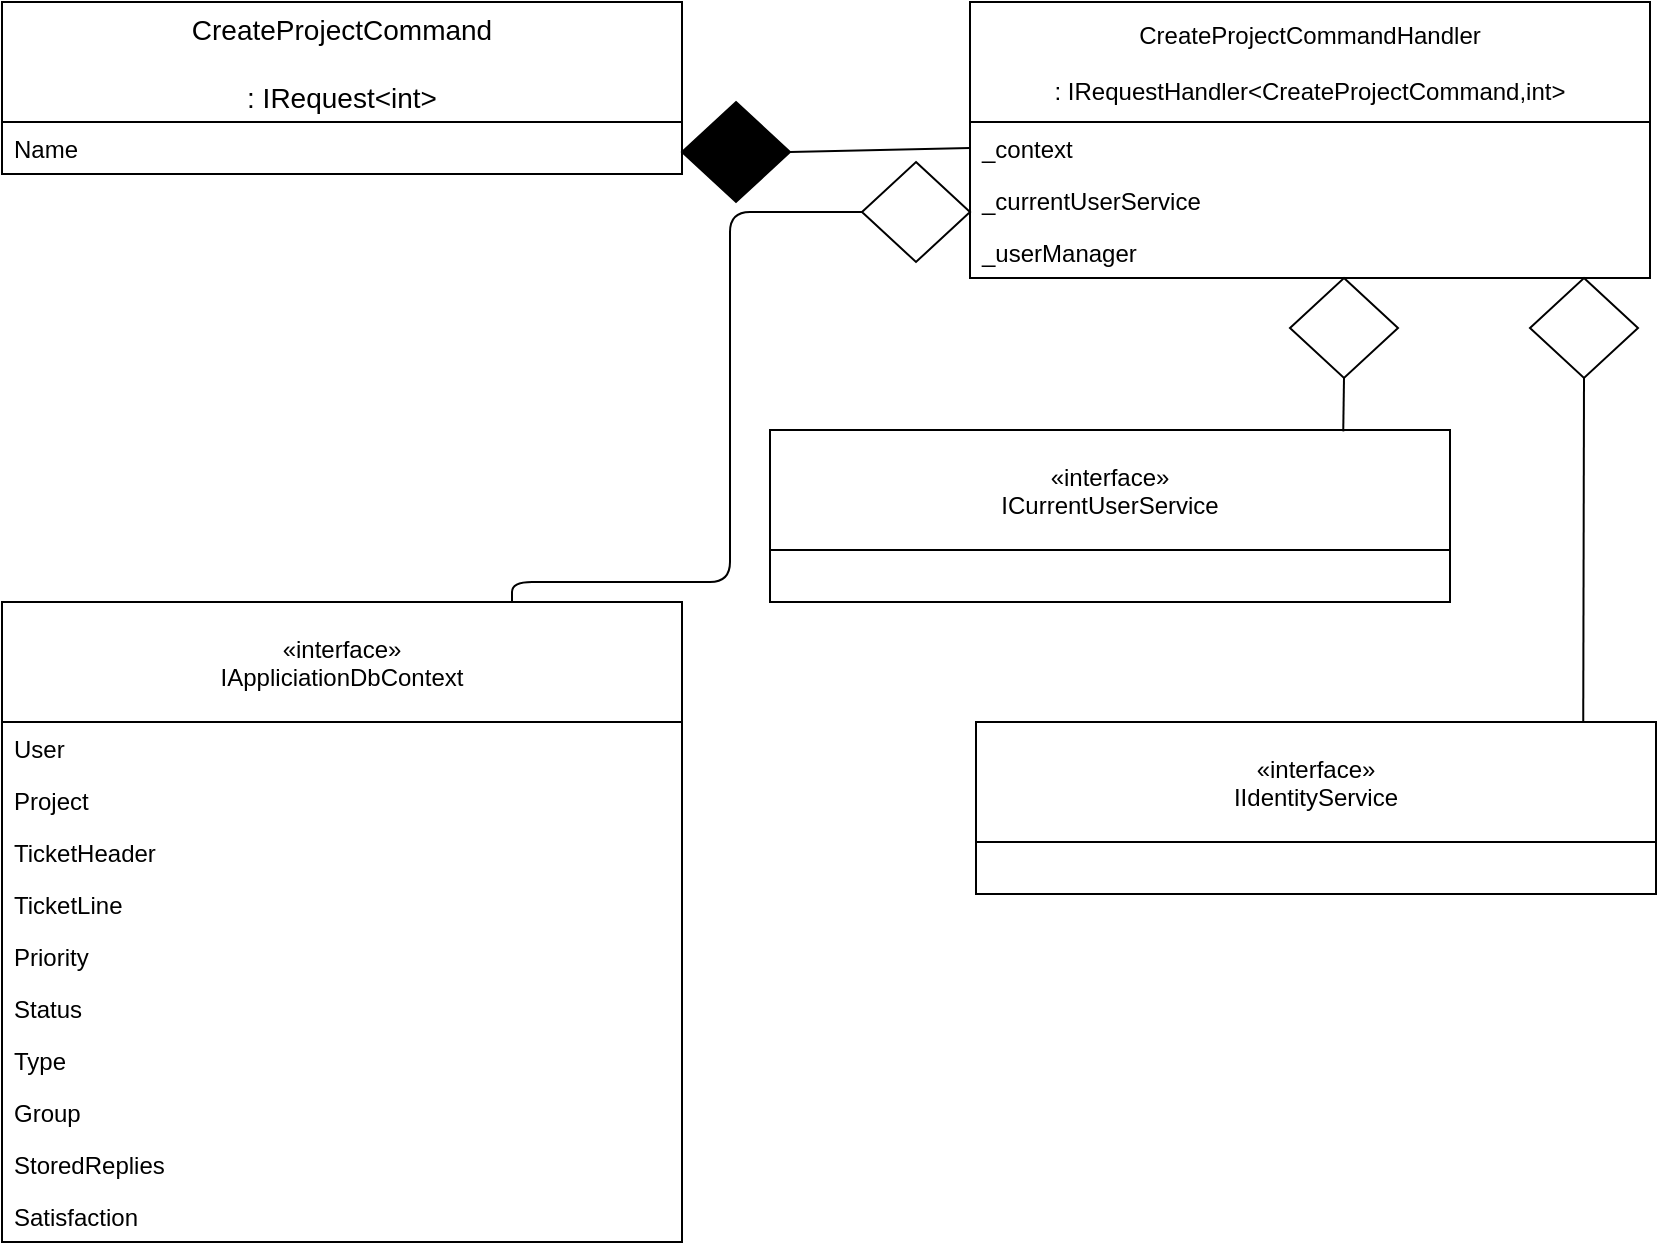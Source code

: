 <mxfile version="13.6.2" type="device"><diagram id="i-jKPdzmMxMsJHsrEuBs" name="Page-1"><mxGraphModel dx="2529" dy="821" grid="1" gridSize="10" guides="1" tooltips="1" connect="1" arrows="1" fold="1" page="1" pageScale="1" pageWidth="827" pageHeight="1169" math="0" shadow="0"><root><mxCell id="0"/><mxCell id="1" parent="0"/><mxCell id="XK2L2mQgDoK-65lT7k9B-1" value="«interface»&#10;IAppliciationDbContext" style="swimlane;fontStyle=0;childLayout=stackLayout;horizontal=1;startSize=60;fillColor=none;horizontalStack=0;resizeParent=1;resizeParentMax=0;resizeLast=0;collapsible=1;marginBottom=0;" parent="1" vertex="1"><mxGeometry x="-1654" y="330" width="340" height="320" as="geometry"/></mxCell><mxCell id="XK2L2mQgDoK-65lT7k9B-2" value="User" style="text;strokeColor=none;fillColor=none;align=left;verticalAlign=top;spacingLeft=4;spacingRight=4;overflow=hidden;rotatable=0;points=[[0,0.5],[1,0.5]];portConstraint=eastwest;" parent="XK2L2mQgDoK-65lT7k9B-1" vertex="1"><mxGeometry y="60" width="340" height="26" as="geometry"/></mxCell><mxCell id="XK2L2mQgDoK-65lT7k9B-3" value="Project" style="text;strokeColor=none;fillColor=none;align=left;verticalAlign=top;spacingLeft=4;spacingRight=4;overflow=hidden;rotatable=0;points=[[0,0.5],[1,0.5]];portConstraint=eastwest;" parent="XK2L2mQgDoK-65lT7k9B-1" vertex="1"><mxGeometry y="86" width="340" height="26" as="geometry"/></mxCell><mxCell id="XK2L2mQgDoK-65lT7k9B-4" value="TicketHeader" style="text;strokeColor=none;fillColor=none;align=left;verticalAlign=top;spacingLeft=4;spacingRight=4;overflow=hidden;rotatable=0;points=[[0,0.5],[1,0.5]];portConstraint=eastwest;" parent="XK2L2mQgDoK-65lT7k9B-1" vertex="1"><mxGeometry y="112" width="340" height="26" as="geometry"/></mxCell><mxCell id="XK2L2mQgDoK-65lT7k9B-5" value="TicketLine" style="text;strokeColor=none;fillColor=none;align=left;verticalAlign=top;spacingLeft=4;spacingRight=4;overflow=hidden;rotatable=0;points=[[0,0.5],[1,0.5]];portConstraint=eastwest;" parent="XK2L2mQgDoK-65lT7k9B-1" vertex="1"><mxGeometry y="138" width="340" height="26" as="geometry"/></mxCell><mxCell id="XK2L2mQgDoK-65lT7k9B-6" value="Priority" style="text;strokeColor=none;fillColor=none;align=left;verticalAlign=top;spacingLeft=4;spacingRight=4;overflow=hidden;rotatable=0;points=[[0,0.5],[1,0.5]];portConstraint=eastwest;" parent="XK2L2mQgDoK-65lT7k9B-1" vertex="1"><mxGeometry y="164" width="340" height="26" as="geometry"/></mxCell><mxCell id="XK2L2mQgDoK-65lT7k9B-7" value="Status" style="text;strokeColor=none;fillColor=none;align=left;verticalAlign=top;spacingLeft=4;spacingRight=4;overflow=hidden;rotatable=0;points=[[0,0.5],[1,0.5]];portConstraint=eastwest;" parent="XK2L2mQgDoK-65lT7k9B-1" vertex="1"><mxGeometry y="190" width="340" height="26" as="geometry"/></mxCell><mxCell id="XK2L2mQgDoK-65lT7k9B-8" value="Type" style="text;strokeColor=none;fillColor=none;align=left;verticalAlign=top;spacingLeft=4;spacingRight=4;overflow=hidden;rotatable=0;points=[[0,0.5],[1,0.5]];portConstraint=eastwest;" parent="XK2L2mQgDoK-65lT7k9B-1" vertex="1"><mxGeometry y="216" width="340" height="26" as="geometry"/></mxCell><mxCell id="XK2L2mQgDoK-65lT7k9B-9" value="Group" style="text;strokeColor=none;fillColor=none;align=left;verticalAlign=top;spacingLeft=4;spacingRight=4;overflow=hidden;rotatable=0;points=[[0,0.5],[1,0.5]];portConstraint=eastwest;" parent="XK2L2mQgDoK-65lT7k9B-1" vertex="1"><mxGeometry y="242" width="340" height="26" as="geometry"/></mxCell><mxCell id="XK2L2mQgDoK-65lT7k9B-10" value="StoredReplies" style="text;strokeColor=none;fillColor=none;align=left;verticalAlign=top;spacingLeft=4;spacingRight=4;overflow=hidden;rotatable=0;points=[[0,0.5],[1,0.5]];portConstraint=eastwest;" parent="XK2L2mQgDoK-65lT7k9B-1" vertex="1"><mxGeometry y="268" width="340" height="26" as="geometry"/></mxCell><mxCell id="XK2L2mQgDoK-65lT7k9B-11" value="Satisfaction" style="text;strokeColor=none;fillColor=none;align=left;verticalAlign=top;spacingLeft=4;spacingRight=4;overflow=hidden;rotatable=0;points=[[0,0.5],[1,0.5]];portConstraint=eastwest;" parent="XK2L2mQgDoK-65lT7k9B-1" vertex="1"><mxGeometry y="294" width="340" height="26" as="geometry"/></mxCell><mxCell id="XK2L2mQgDoK-65lT7k9B-12" value="CreateProjectCommand&#10;&#10;: IRequest&lt;int&gt;" style="swimlane;fontStyle=0;childLayout=stackLayout;horizontal=1;startSize=60;horizontalStack=0;resizeParent=1;resizeParentMax=0;resizeLast=0;collapsible=1;marginBottom=0;align=center;fontSize=14;" parent="1" vertex="1"><mxGeometry x="-1654" y="30" width="340" height="86" as="geometry"/></mxCell><mxCell id="XK2L2mQgDoK-65lT7k9B-13" value="Name" style="text;strokeColor=none;fillColor=none;align=left;verticalAlign=top;spacingLeft=4;spacingRight=4;overflow=hidden;rotatable=0;points=[[0,0.5],[1,0.5]];portConstraint=eastwest;" parent="XK2L2mQgDoK-65lT7k9B-12" vertex="1"><mxGeometry y="60" width="340" height="26" as="geometry"/></mxCell><mxCell id="XK2L2mQgDoK-65lT7k9B-16" value="CreateProjectCommandHandler&#10;&#10;: IRequestHandler&lt;CreateProjectCommand,int&gt;" style="swimlane;fontStyle=0;childLayout=stackLayout;horizontal=1;startSize=60;fillColor=none;horizontalStack=0;resizeParent=1;resizeParentMax=0;resizeLast=0;collapsible=1;marginBottom=0;" parent="1" vertex="1"><mxGeometry x="-1170" y="30" width="340" height="138" as="geometry"/></mxCell><mxCell id="XK2L2mQgDoK-65lT7k9B-17" value="_context" style="text;strokeColor=none;fillColor=none;align=left;verticalAlign=top;spacingLeft=4;spacingRight=4;overflow=hidden;rotatable=0;points=[[0,0.5],[1,0.5]];portConstraint=eastwest;" parent="XK2L2mQgDoK-65lT7k9B-16" vertex="1"><mxGeometry y="60" width="340" height="26" as="geometry"/></mxCell><mxCell id="XK2L2mQgDoK-65lT7k9B-21" value="_currentUserService" style="text;strokeColor=none;fillColor=none;align=left;verticalAlign=top;spacingLeft=4;spacingRight=4;overflow=hidden;rotatable=0;points=[[0,0.5],[1,0.5]];portConstraint=eastwest;" parent="XK2L2mQgDoK-65lT7k9B-16" vertex="1"><mxGeometry y="86" width="340" height="26" as="geometry"/></mxCell><mxCell id="04UP8KCx_TdMyL7sqU4u-1" value="_userManager" style="text;strokeColor=none;fillColor=none;align=left;verticalAlign=top;spacingLeft=4;spacingRight=4;overflow=hidden;rotatable=0;points=[[0,0.5],[1,0.5]];portConstraint=eastwest;" vertex="1" parent="XK2L2mQgDoK-65lT7k9B-16"><mxGeometry y="112" width="340" height="26" as="geometry"/></mxCell><mxCell id="XK2L2mQgDoK-65lT7k9B-22" value="" style="endArrow=none;html=1;entryX=0;entryY=0.5;entryDx=0;entryDy=0;exitX=1;exitY=0.5;exitDx=0;exitDy=0;exitPerimeter=0;" parent="1" source="XK2L2mQgDoK-65lT7k9B-23" target="XK2L2mQgDoK-65lT7k9B-17" edge="1"><mxGeometry width="50" height="50" relative="1" as="geometry"><mxPoint x="-1260" y="103" as="sourcePoint"/><mxPoint x="-1130" y="360" as="targetPoint"/></mxGeometry></mxCell><mxCell id="XK2L2mQgDoK-65lT7k9B-23" value="" style="strokeWidth=1;html=1;shape=mxgraph.flowchart.decision;whiteSpace=wrap;fillColor=#000000;" parent="1" vertex="1"><mxGeometry x="-1314" y="80" width="54" height="50" as="geometry"/></mxCell><mxCell id="XK2L2mQgDoK-65lT7k9B-24" value="" style="endArrow=none;html=1;entryX=0.75;entryY=0;entryDx=0;entryDy=0;exitX=0;exitY=0.5;exitDx=0;exitDy=0;exitPerimeter=0;" parent="1" source="XK2L2mQgDoK-65lT7k9B-25" target="XK2L2mQgDoK-65lT7k9B-1" edge="1"><mxGeometry width="50" height="50" relative="1" as="geometry"><mxPoint x="-1260" y="203" as="sourcePoint"/><mxPoint x="-1324" y="420" as="targetPoint"/><Array as="points"><mxPoint x="-1290" y="135"/><mxPoint x="-1290" y="320"/><mxPoint x="-1399" y="320"/></Array></mxGeometry></mxCell><mxCell id="XK2L2mQgDoK-65lT7k9B-25" value="" style="strokeWidth=1;html=1;shape=mxgraph.flowchart.decision;whiteSpace=wrap;" parent="1" vertex="1"><mxGeometry x="-1224" y="110" width="54" height="50" as="geometry"/></mxCell><mxCell id="XK2L2mQgDoK-65lT7k9B-36" value="" style="endArrow=none;html=1;exitX=0.5;exitY=1;exitDx=0;exitDy=0;exitPerimeter=0;entryX=0.843;entryY=0.008;entryDx=0;entryDy=0;entryPerimeter=0;" parent="1" source="XK2L2mQgDoK-65lT7k9B-37" target="XK2L2mQgDoK-65lT7k9B-35" edge="1"><mxGeometry width="50" height="50" relative="1" as="geometry"><mxPoint x="-964" y="352.69" as="sourcePoint"/><mxPoint x="-825.86" y="680.002" as="targetPoint"/><Array as="points"/></mxGeometry></mxCell><mxCell id="XK2L2mQgDoK-65lT7k9B-37" value="" style="strokeWidth=1;html=1;shape=mxgraph.flowchart.decision;whiteSpace=wrap;" parent="1" vertex="1"><mxGeometry x="-1010" y="168" width="54" height="50" as="geometry"/></mxCell><mxCell id="XK2L2mQgDoK-65lT7k9B-35" value="«interface»&#10;ICurrentUserService" style="swimlane;fontStyle=0;childLayout=stackLayout;horizontal=1;startSize=60;fillColor=none;horizontalStack=0;resizeParent=1;resizeParentMax=0;resizeLast=0;collapsible=1;marginBottom=0;" parent="1" vertex="1"><mxGeometry x="-1270" y="244" width="340" height="86" as="geometry"/></mxCell><mxCell id="XK2L2mQgDoK-65lT7k9B-38" value="«interface»&#10;IIdentityService" style="swimlane;fontStyle=0;childLayout=stackLayout;horizontal=1;startSize=60;fillColor=none;horizontalStack=0;resizeParent=1;resizeParentMax=0;resizeLast=0;collapsible=1;marginBottom=0;" parent="1" vertex="1"><mxGeometry x="-1167" y="390" width="340" height="86" as="geometry"/></mxCell><mxCell id="XK2L2mQgDoK-65lT7k9B-39" value="" style="endArrow=none;html=1;exitX=0.5;exitY=1;exitDx=0;exitDy=0;exitPerimeter=0;entryX=0.843;entryY=0.008;entryDx=0;entryDy=0;entryPerimeter=0;" parent="1" source="XK2L2mQgDoK-65lT7k9B-40" edge="1"><mxGeometry width="50" height="50" relative="1" as="geometry"><mxPoint x="-844" y="498" as="sourcePoint"/><mxPoint x="-863.38" y="389.998" as="targetPoint"/><Array as="points"/></mxGeometry></mxCell><mxCell id="XK2L2mQgDoK-65lT7k9B-40" value="" style="strokeWidth=1;html=1;shape=mxgraph.flowchart.decision;whiteSpace=wrap;" parent="1" vertex="1"><mxGeometry x="-890" y="168" width="54" height="50" as="geometry"/></mxCell></root></mxGraphModel></diagram></mxfile>